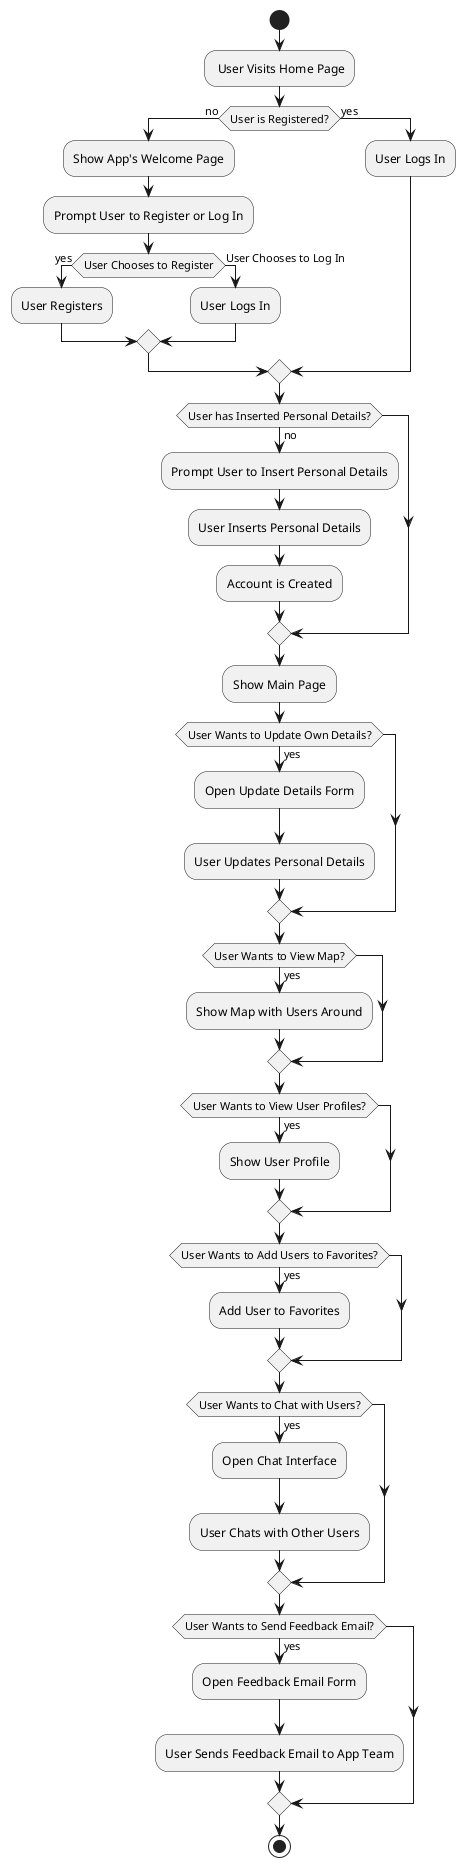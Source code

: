 @startuml
start

: User Visits Home Page;
if (User is Registered?) then (no)
    :Show App's Welcome Page;
    :Prompt User to Register or Log In;
    if (User Chooses to Register) then (yes)
        :User Registers;
    else (User Chooses to Log In)
        :User Logs In;
    endif
else (yes)
    :User Logs In;
endif

if (User has Inserted Personal Details?) then (no)
    :Prompt User to Insert Personal Details;
    :User Inserts Personal Details;
    :Account is Created;
endif

:Show Main Page;

if (User Wants to Update Own Details?) then (yes)
    :Open Update Details Form;
    :User Updates Personal Details;
endif

if (User Wants to View Map?) then (yes)
    :Show Map with Users Around;
endif

if (User Wants to View User Profiles?) then (yes)
    :Show User Profile;
endif

if (User Wants to Add Users to Favorites?) then (yes)
    :Add User to Favorites;
endif

if (User Wants to Chat with Users?) then (yes)
    :Open Chat Interface;
    :User Chats with Other Users;
endif

if (User Wants to Send Feedback Email?) then (yes)
    :Open Feedback Email Form;
    :User Sends Feedback Email to App Team;
endif

stop
@enduml
